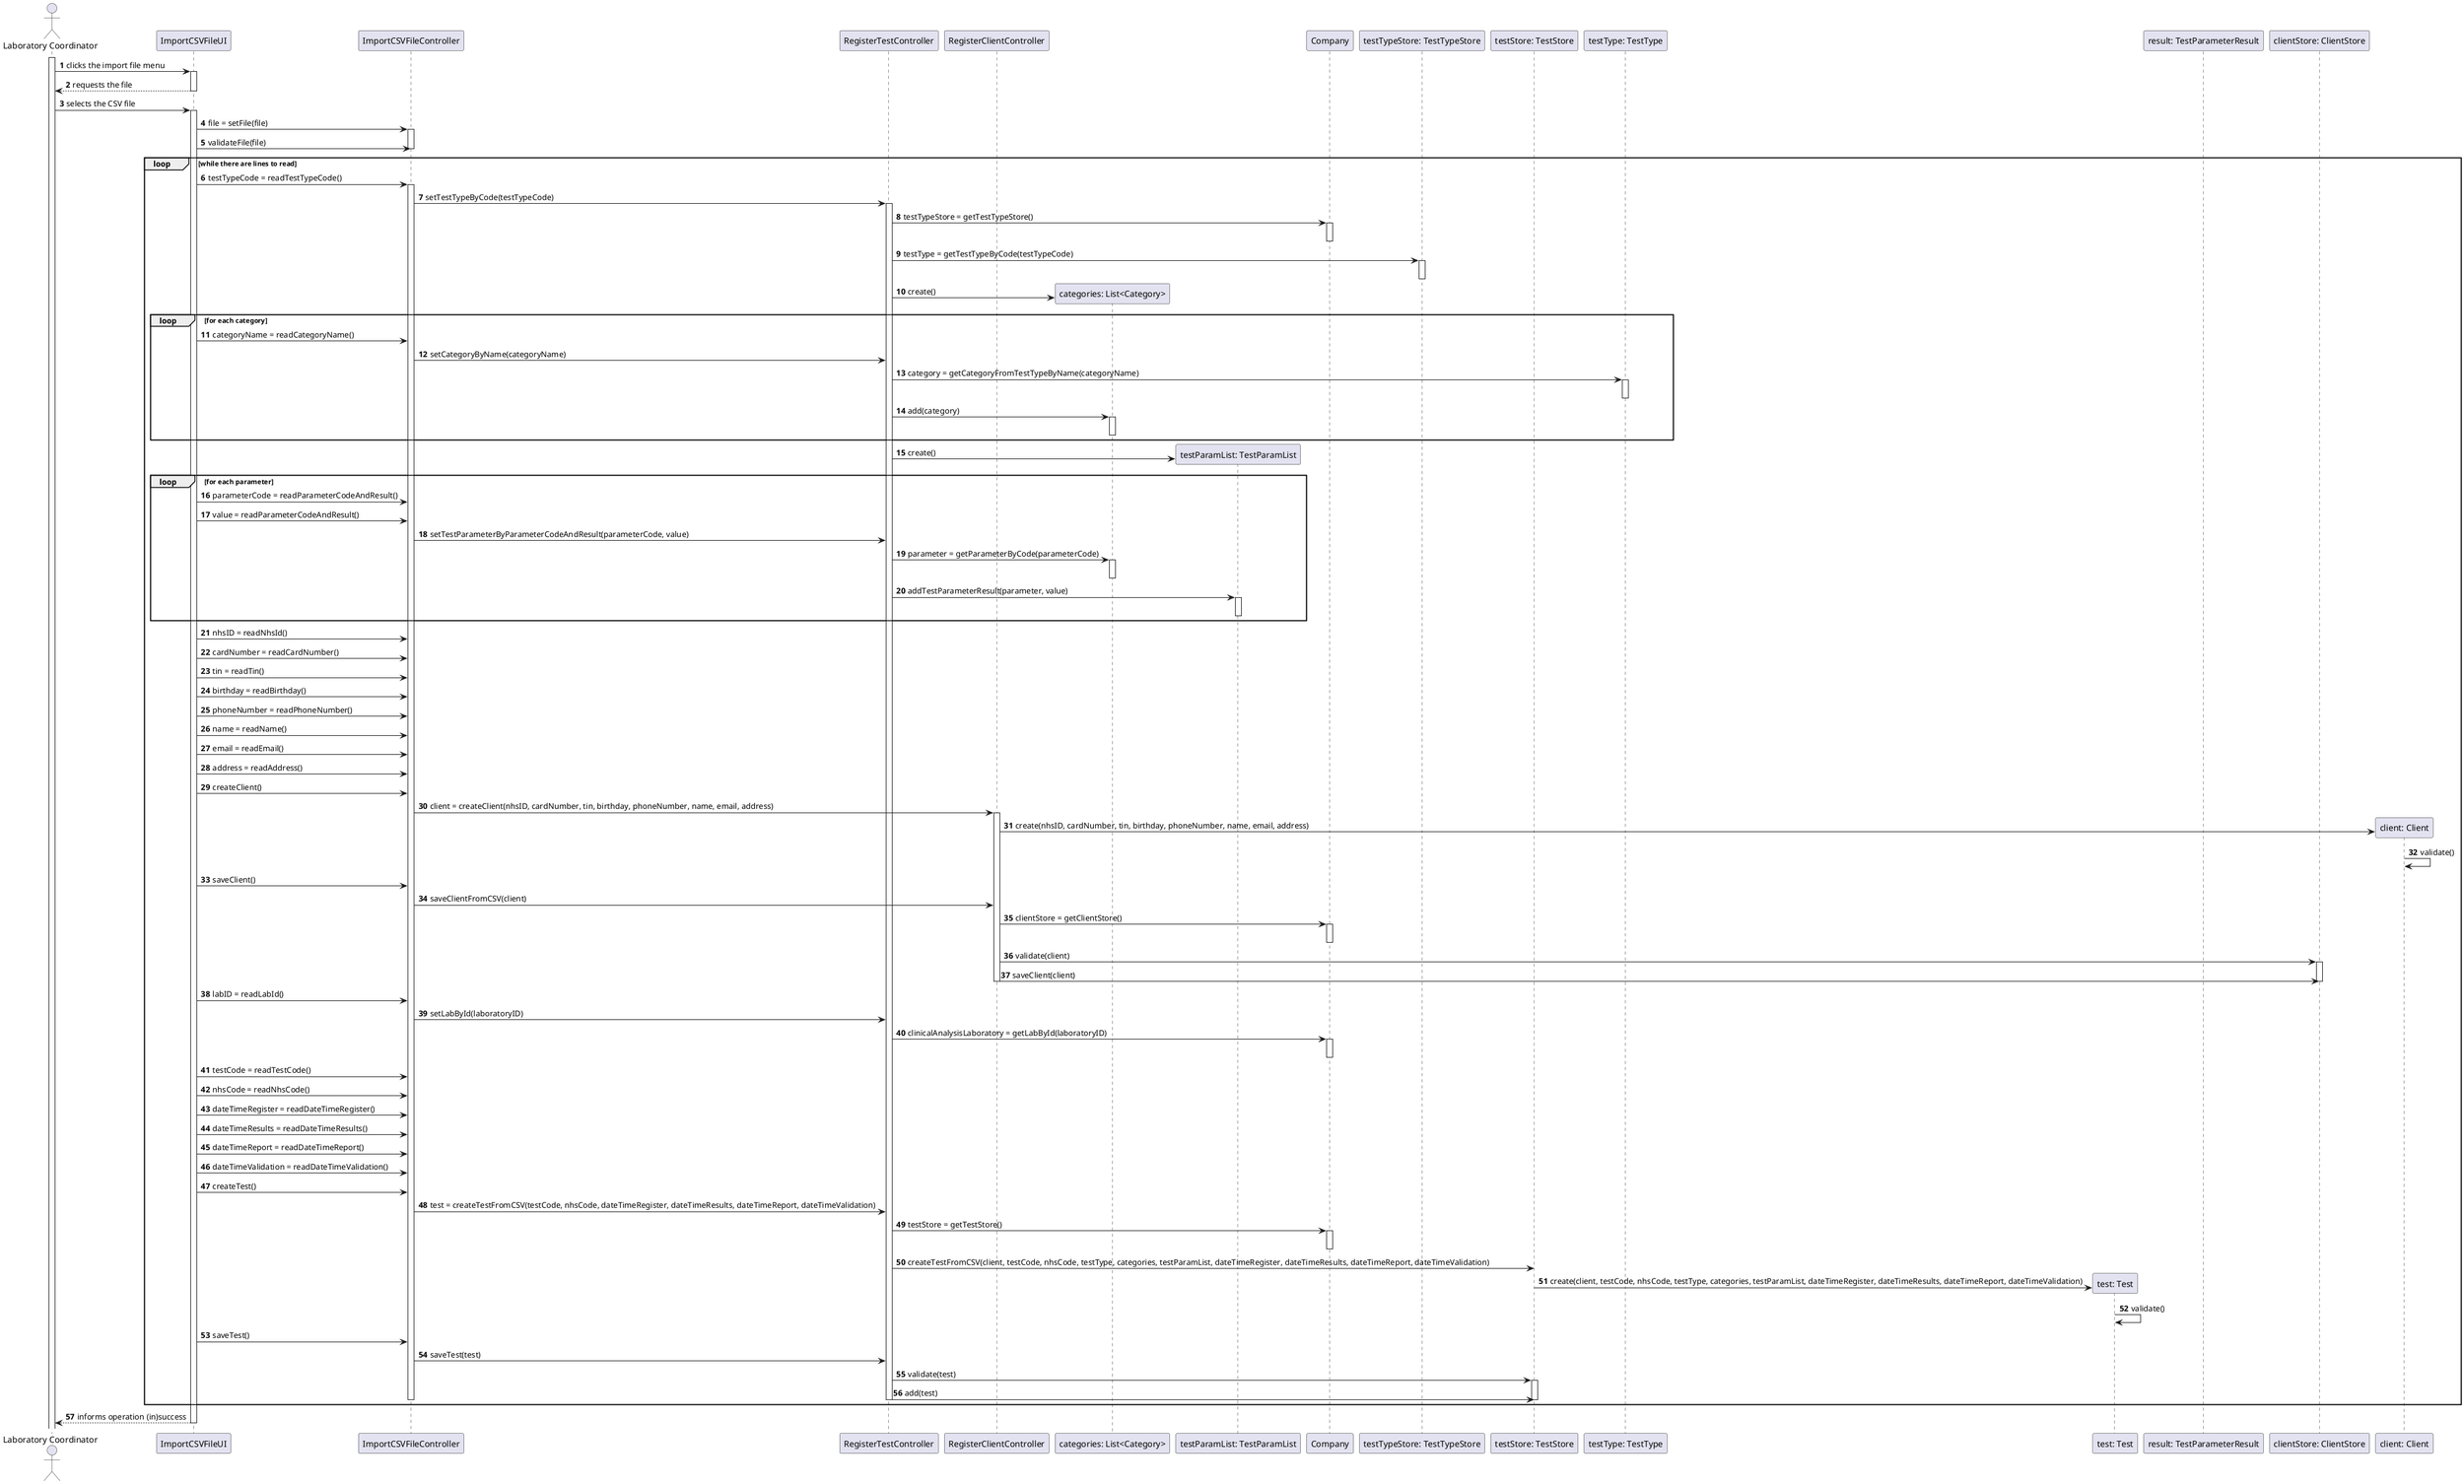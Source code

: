 @startuml

autonumber

actor "Laboratory Coordinator" as lc

participant ImportCSVFileUI as icfu
participant ImportCSVFileController as icfc
participant RegisterTestController as rtc
participant RegisterClientController as rcc
participant "categories: List<Category>" as categories
participant "testParamList: TestParamList" as tpl
participant Company
participant "testTypeStore: TestTypeStore" as tts
participant "testStore: TestStore" as ts
participant "testType: TestType" as tt
participant "test: Test" as Test
participant "result: TestParameterResult"
participant "clientStore: ClientStore" as cs
participant "client: Client" as client
activate lc


lc -> icfu: clicks the import file menu
activate icfu


icfu -[dotted]> lc: requests the file
deactivate icfu


lc -> icfu: selects the CSV file
activate icfu

icfu -> icfc: file = setFile(file)
activate icfc
icfu -> icfc: validateFile(file)
deactivate icfc

loop while there are lines to read
icfu -> icfc: testTypeCode = readTestTypeCode()
activate icfc
icfc -> rtc: setTestTypeByCode(testTypeCode)
activate rtc
rtc -> Company: testTypeStore = getTestTypeStore()
activate Company
deactivate Company

rtc -> tts: testType = getTestTypeByCode(testTypeCode)
activate tts
deactivate tts

create categories
rtc -> categories: create()

loop for each category
icfu -> icfc: categoryName = readCategoryName()
icfc -> rtc: setCategoryByName(categoryName)
rtc -> tt: category = getCategoryFromTestTypeByName(categoryName)
activate tt
deactivate tt

rtc -> categories: add(category)
activate categories
deactivate categories
end loop

create tpl
rtc -> tpl: create()


loop for each parameter
icfu -> icfc: parameterCode = readParameterCodeAndResult()
icfu -> icfc: value = readParameterCodeAndResult()
icfc -> rtc: setTestParameterByParameterCodeAndResult(parameterCode, value)
rtc -> categories: parameter = getParameterByCode(parameterCode)
activate categories
deactivate categories
rtc -> tpl: addTestParameterResult(parameter, value)
activate tpl
deactivate tpl
end loop
icfu -> icfc: nhsID = readNhsId()
icfu -> icfc: cardNumber = readCardNumber()
icfu -> icfc: tin = readTin()
icfu -> icfc: birthday = readBirthday()
icfu -> icfc: phoneNumber = readPhoneNumber()
icfu -> icfc: name = readName()
icfu -> icfc: email = readEmail()
icfu -> icfc: address = readAddress()
icfu -> icfc: createClient()


icfc -> rcc: client = createClient(nhsID, cardNumber, tin, birthday, phoneNumber, name, email, address)
activate rcc
create client
rcc -> client: create(nhsID, cardNumber, tin, birthday, phoneNumber, name, email, address)
client -> client: validate()


icfu -> icfc: saveClient()
icfc -> rcc: saveClientFromCSV(client)
rcc -> Company: clientStore = getClientStore()
activate Company
deactivate Company
rcc -> cs: validate(client)
activate cs
rcc -> cs: saveClient(client)
deactivate cs
deactivate rcc

icfu -> icfc: labID = readLabId()
icfc -> rtc: setLabById(laboratoryID)
rtc -> Company: clinicalAnalysisLaboratory = getLabById(laboratoryID)
activate Company
deactivate Company

icfu -> icfc: testCode = readTestCode()
icfu -> icfc: nhsCode = readNhsCode()
icfu -> icfc: dateTimeRegister = readDateTimeRegister()
icfu -> icfc: dateTimeResults = readDateTimeResults()
icfu -> icfc: dateTimeReport = readDateTimeReport()
icfu -> icfc: dateTimeValidation = readDateTimeValidation()
icfu -> icfc: createTest()
icfc -> rtc: test = createTestFromCSV(testCode, nhsCode, dateTimeRegister, dateTimeResults, dateTimeReport, dateTimeValidation)

rtc -> Company: testStore = getTestStore()
activate Company
deactivate Company
rtc -> ts: createTestFromCSV(client, testCode, nhsCode, testType, categories, testParamList, dateTimeRegister, dateTimeResults, dateTimeReport, dateTimeValidation)

create Test
ts -> Test: create(client, testCode, nhsCode, testType, categories, testParamList, dateTimeRegister, dateTimeResults, dateTimeReport, dateTimeValidation)



Test -> Test: validate()

icfu -> icfc: saveTest()
icfc -> rtc: saveTest(test)




rtc -> ts: validate(test)
activate ts
rtc -> ts: add(test)
deactivate ts

deactivate icfc
deactivate rtc


end loop

icfu -[dotted]> lc: informs operation (in)success
deactivate icfu


@enduml
